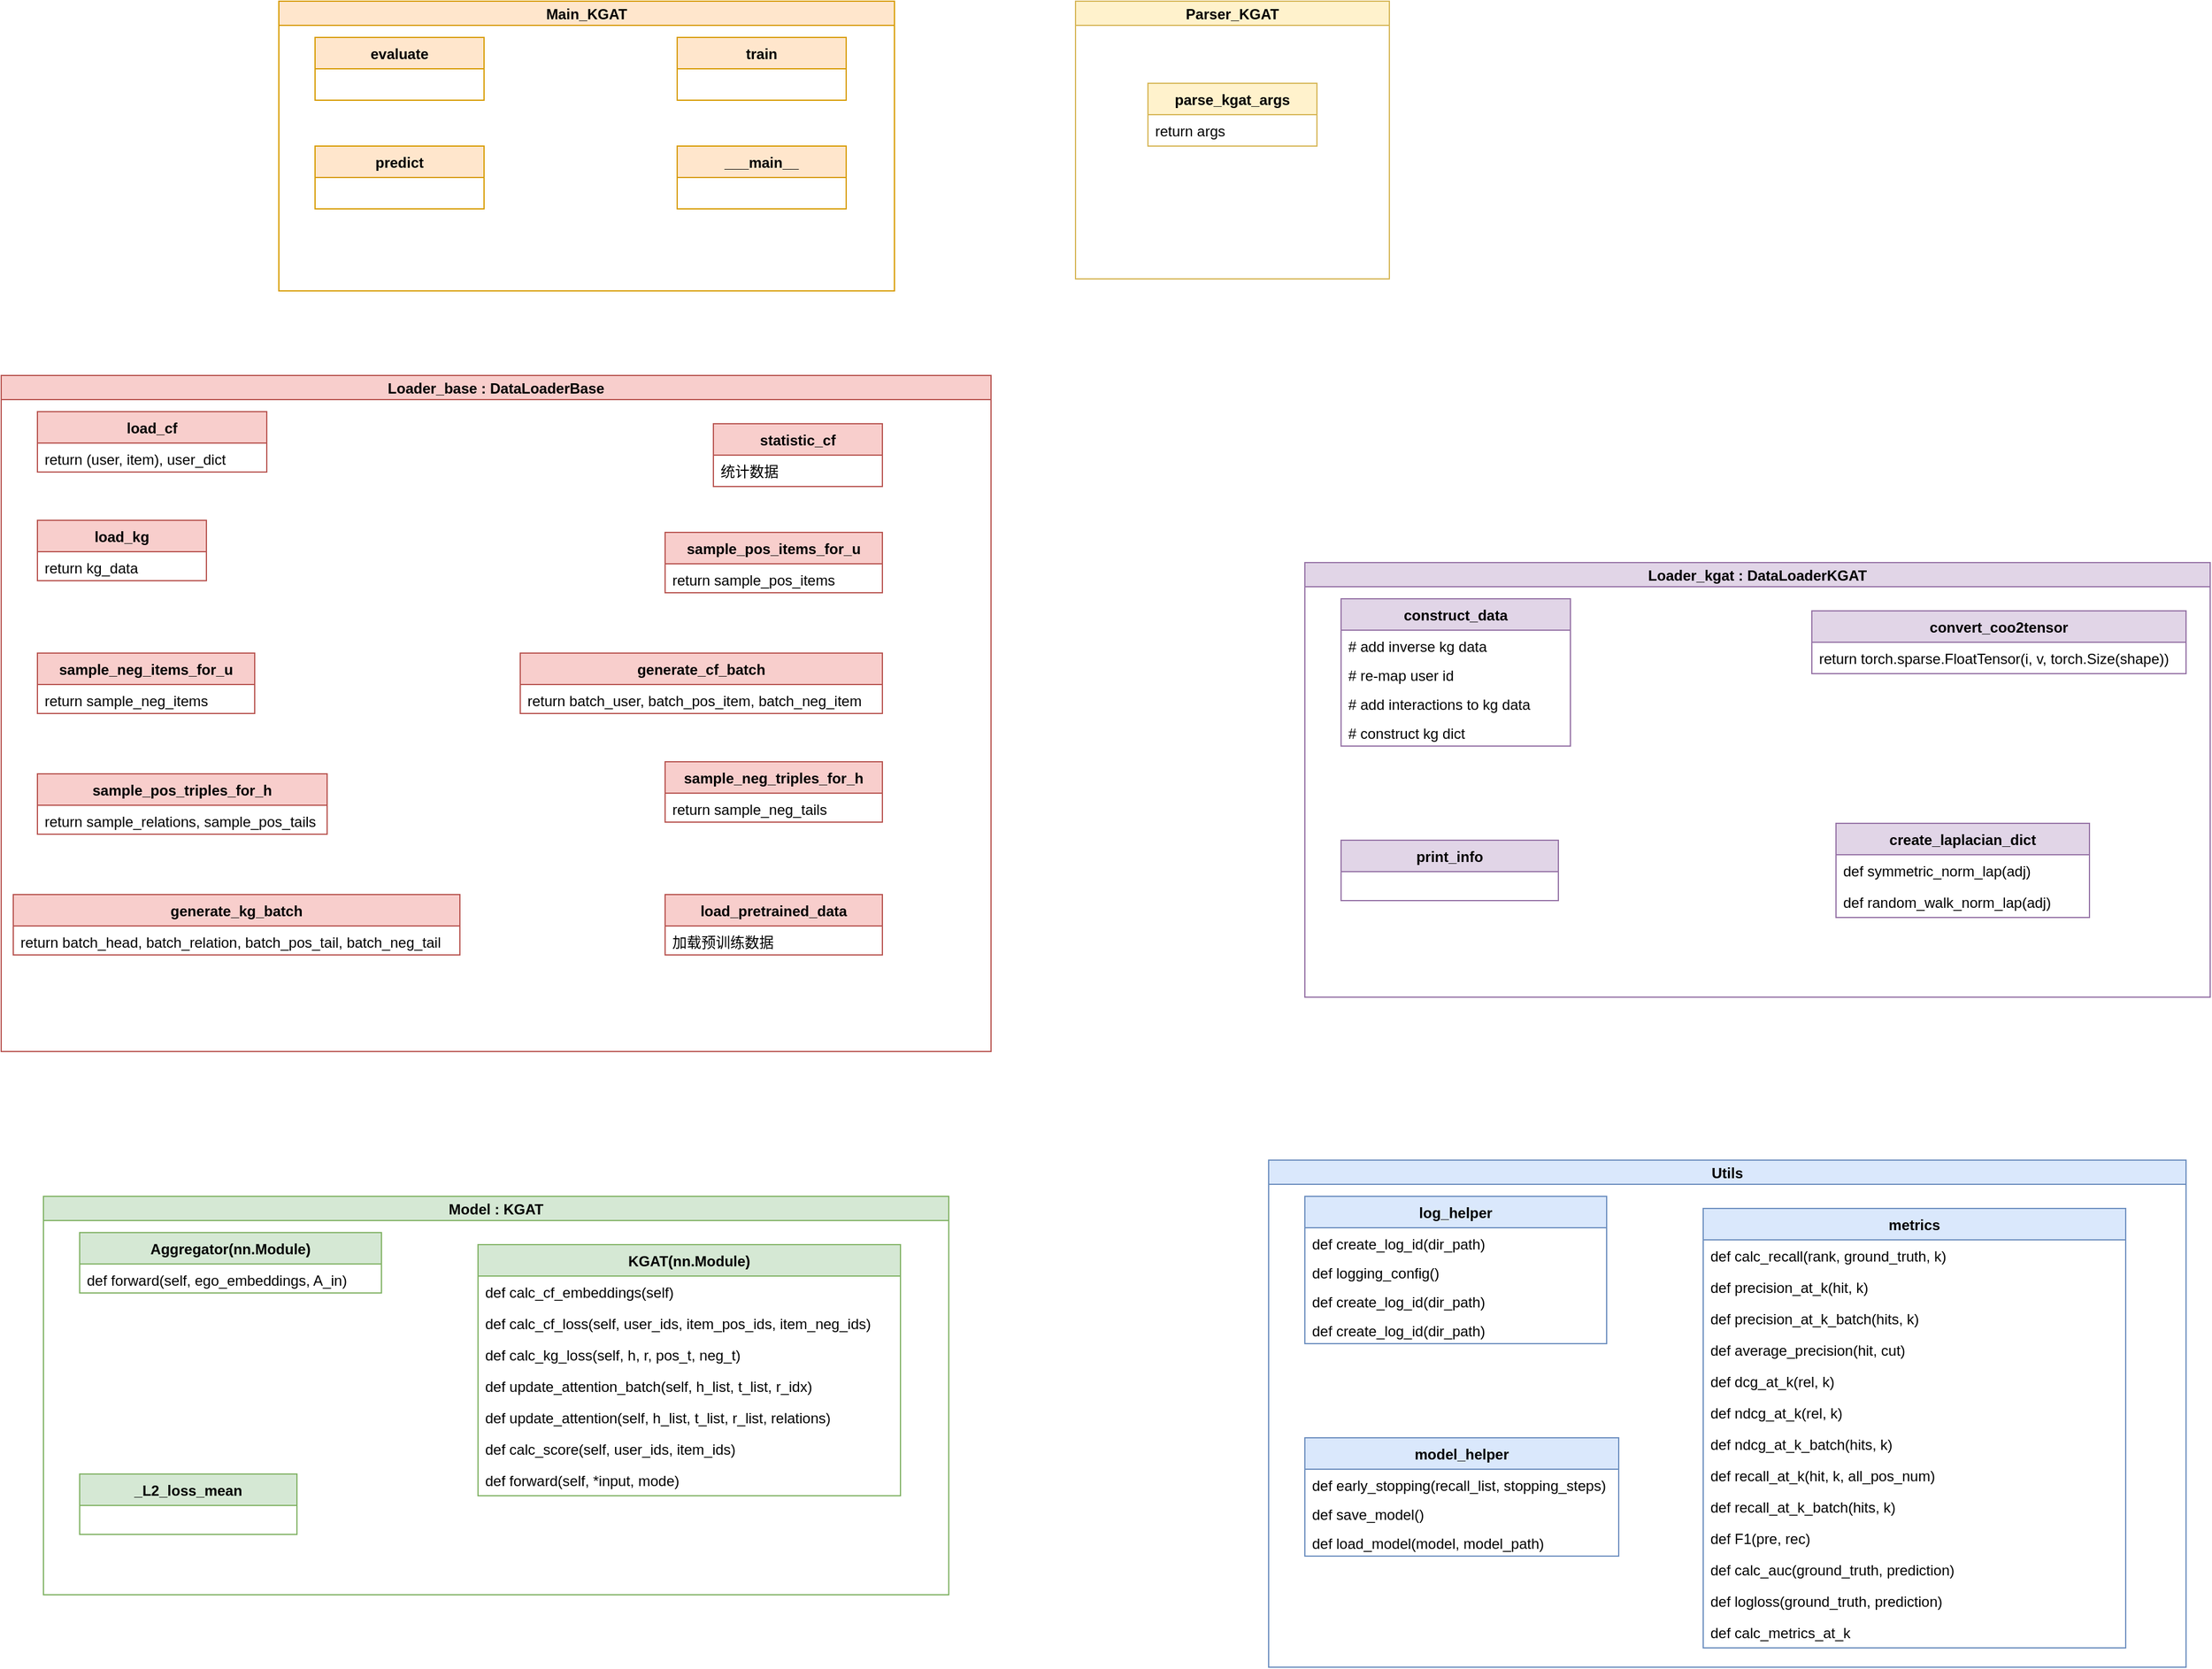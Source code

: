 <mxfile version="20.5.1" type="github">
  <diagram id="HvYnHT6d6fSKdx_S830e" name="第 1 页">
    <mxGraphModel dx="1922" dy="908" grid="1" gridSize="10" guides="1" tooltips="1" connect="1" arrows="1" fold="1" page="1" pageScale="1" pageWidth="827" pageHeight="1169" math="0" shadow="0">
      <root>
        <mxCell id="0" />
        <mxCell id="1" parent="0" />
        <mxCell id="Orb3IOBe8kNsTbs5YjRL-1" value="Main_KGAT" style="swimlane;startSize=20;horizontal=1;containerType=tree;fillColor=#ffe6cc;strokeColor=#d79b00;" vertex="1" parent="1">
          <mxGeometry x="290" y="120" width="510" height="240" as="geometry" />
        </mxCell>
        <mxCell id="Orb3IOBe8kNsTbs5YjRL-5" value="evaluate" style="swimlane;fontStyle=1;childLayout=stackLayout;horizontal=1;startSize=26;fillColor=#ffe6cc;horizontalStack=0;resizeParent=1;resizeParentMax=0;resizeLast=0;collapsible=1;marginBottom=0;strokeColor=#d79b00;" vertex="1" parent="Orb3IOBe8kNsTbs5YjRL-1">
          <mxGeometry x="30" y="30" width="140" height="52" as="geometry" />
        </mxCell>
        <mxCell id="Orb3IOBe8kNsTbs5YjRL-9" value="train" style="swimlane;fontStyle=1;childLayout=stackLayout;horizontal=1;startSize=26;fillColor=#ffe6cc;horizontalStack=0;resizeParent=1;resizeParentMax=0;resizeLast=0;collapsible=1;marginBottom=0;strokeColor=#d79b00;" vertex="1" parent="Orb3IOBe8kNsTbs5YjRL-1">
          <mxGeometry x="330" y="30" width="140" height="52" as="geometry" />
        </mxCell>
        <mxCell id="Orb3IOBe8kNsTbs5YjRL-13" value="predict" style="swimlane;fontStyle=1;childLayout=stackLayout;horizontal=1;startSize=26;fillColor=#ffe6cc;horizontalStack=0;resizeParent=1;resizeParentMax=0;resizeLast=0;collapsible=1;marginBottom=0;strokeColor=#d79b00;" vertex="1" parent="Orb3IOBe8kNsTbs5YjRL-1">
          <mxGeometry x="30" y="120" width="140" height="52" as="geometry" />
        </mxCell>
        <mxCell id="Orb3IOBe8kNsTbs5YjRL-17" value="___main__" style="swimlane;fontStyle=1;childLayout=stackLayout;horizontal=1;startSize=26;fillColor=#ffe6cc;horizontalStack=0;resizeParent=1;resizeParentMax=0;resizeLast=0;collapsible=1;marginBottom=0;strokeColor=#d79b00;" vertex="1" parent="Orb3IOBe8kNsTbs5YjRL-1">
          <mxGeometry x="330" y="120" width="140" height="52" as="geometry" />
        </mxCell>
        <mxCell id="Orb3IOBe8kNsTbs5YjRL-18" value="Parser_KGAT" style="swimlane;startSize=20;horizontal=1;containerType=tree;fillColor=#fff2cc;strokeColor=#d6b656;" vertex="1" parent="1">
          <mxGeometry x="950" y="120" width="260" height="230" as="geometry" />
        </mxCell>
        <mxCell id="Orb3IOBe8kNsTbs5YjRL-19" value="parse_kgat_args" style="swimlane;fontStyle=1;childLayout=stackLayout;horizontal=1;startSize=26;fillColor=#fff2cc;horizontalStack=0;resizeParent=1;resizeParentMax=0;resizeLast=0;collapsible=1;marginBottom=0;strokeColor=#d6b656;" vertex="1" parent="Orb3IOBe8kNsTbs5YjRL-18">
          <mxGeometry x="60" y="68" width="140" height="52" as="geometry" />
        </mxCell>
        <mxCell id="Orb3IOBe8kNsTbs5YjRL-96" value="return args" style="text;strokeColor=none;fillColor=none;align=left;verticalAlign=top;spacingLeft=4;spacingRight=4;overflow=hidden;rotatable=0;points=[[0,0.5],[1,0.5]];portConstraint=eastwest;" vertex="1" parent="Orb3IOBe8kNsTbs5YjRL-19">
          <mxGeometry y="26" width="140" height="26" as="geometry" />
        </mxCell>
        <mxCell id="Orb3IOBe8kNsTbs5YjRL-23" value="Loader_base : DataLoaderBase" style="swimlane;startSize=20;horizontal=1;containerType=tree;fillColor=#f8cecc;strokeColor=#b85450;" vertex="1" parent="1">
          <mxGeometry x="60" y="430" width="820" height="560" as="geometry" />
        </mxCell>
        <mxCell id="Orb3IOBe8kNsTbs5YjRL-24" value="load_cf" style="swimlane;fontStyle=1;childLayout=stackLayout;horizontal=1;startSize=26;fillColor=#f8cecc;horizontalStack=0;resizeParent=1;resizeParentMax=0;resizeLast=0;collapsible=1;marginBottom=0;strokeColor=#b85450;" vertex="1" parent="Orb3IOBe8kNsTbs5YjRL-23">
          <mxGeometry x="30" y="30" width="190" height="50" as="geometry" />
        </mxCell>
        <mxCell id="Orb3IOBe8kNsTbs5YjRL-42" value="return (user, item), user_dict" style="text;strokeColor=none;fillColor=none;align=left;verticalAlign=top;spacingLeft=4;spacingRight=4;overflow=hidden;rotatable=0;points=[[0,0.5],[1,0.5]];portConstraint=eastwest;" vertex="1" parent="Orb3IOBe8kNsTbs5YjRL-24">
          <mxGeometry y="26" width="190" height="24" as="geometry" />
        </mxCell>
        <mxCell id="Orb3IOBe8kNsTbs5YjRL-26" value="load_kg" style="swimlane;fontStyle=1;childLayout=stackLayout;horizontal=1;startSize=26;fillColor=#f8cecc;horizontalStack=0;resizeParent=1;resizeParentMax=0;resizeLast=0;collapsible=1;marginBottom=0;strokeColor=#b85450;" vertex="1" parent="Orb3IOBe8kNsTbs5YjRL-23">
          <mxGeometry x="30" y="120" width="140" height="50" as="geometry" />
        </mxCell>
        <mxCell id="Orb3IOBe8kNsTbs5YjRL-44" value="return kg_data" style="text;strokeColor=none;fillColor=none;align=left;verticalAlign=top;spacingLeft=4;spacingRight=4;overflow=hidden;rotatable=0;points=[[0,0.5],[1,0.5]];portConstraint=eastwest;" vertex="1" parent="Orb3IOBe8kNsTbs5YjRL-26">
          <mxGeometry y="26" width="140" height="24" as="geometry" />
        </mxCell>
        <mxCell id="Orb3IOBe8kNsTbs5YjRL-28" value="sample_neg_items_for_u" style="swimlane;fontStyle=1;childLayout=stackLayout;horizontal=1;startSize=26;fillColor=#f8cecc;horizontalStack=0;resizeParent=1;resizeParentMax=0;resizeLast=0;collapsible=1;marginBottom=0;strokeColor=#b85450;" vertex="1" parent="Orb3IOBe8kNsTbs5YjRL-23">
          <mxGeometry x="30" y="230" width="180" height="50" as="geometry" />
        </mxCell>
        <mxCell id="Orb3IOBe8kNsTbs5YjRL-46" value="return sample_neg_items" style="text;strokeColor=none;fillColor=none;align=left;verticalAlign=top;spacingLeft=4;spacingRight=4;overflow=hidden;rotatable=0;points=[[0,0.5],[1,0.5]];portConstraint=eastwest;" vertex="1" parent="Orb3IOBe8kNsTbs5YjRL-28">
          <mxGeometry y="26" width="180" height="24" as="geometry" />
        </mxCell>
        <mxCell id="Orb3IOBe8kNsTbs5YjRL-29" value="generate_cf_batch" style="swimlane;fontStyle=1;childLayout=stackLayout;horizontal=1;startSize=26;fillColor=#f8cecc;horizontalStack=0;resizeParent=1;resizeParentMax=0;resizeLast=0;collapsible=1;marginBottom=0;strokeColor=#b85450;" vertex="1" parent="Orb3IOBe8kNsTbs5YjRL-23">
          <mxGeometry x="430" y="230" width="300" height="50" as="geometry" />
        </mxCell>
        <mxCell id="Orb3IOBe8kNsTbs5YjRL-47" value="return batch_user, batch_pos_item, batch_neg_item" style="text;strokeColor=none;fillColor=none;align=left;verticalAlign=top;spacingLeft=4;spacingRight=4;overflow=hidden;rotatable=0;points=[[0,0.5],[1,0.5]];portConstraint=eastwest;" vertex="1" parent="Orb3IOBe8kNsTbs5YjRL-29">
          <mxGeometry y="26" width="300" height="24" as="geometry" />
        </mxCell>
        <mxCell id="Orb3IOBe8kNsTbs5YjRL-30" value="sample_pos_triples_for_h" style="swimlane;fontStyle=1;childLayout=stackLayout;horizontal=1;startSize=26;fillColor=#f8cecc;horizontalStack=0;resizeParent=1;resizeParentMax=0;resizeLast=0;collapsible=1;marginBottom=0;strokeColor=#b85450;" vertex="1" parent="Orb3IOBe8kNsTbs5YjRL-23">
          <mxGeometry x="30" y="330" width="240" height="50" as="geometry" />
        </mxCell>
        <mxCell id="Orb3IOBe8kNsTbs5YjRL-48" value="return sample_relations, sample_pos_tails" style="text;strokeColor=none;fillColor=none;align=left;verticalAlign=top;spacingLeft=4;spacingRight=4;overflow=hidden;rotatable=0;points=[[0,0.5],[1,0.5]];portConstraint=eastwest;" vertex="1" parent="Orb3IOBe8kNsTbs5YjRL-30">
          <mxGeometry y="26" width="240" height="24" as="geometry" />
        </mxCell>
        <mxCell id="Orb3IOBe8kNsTbs5YjRL-31" value="sample_neg_triples_for_h" style="swimlane;fontStyle=1;childLayout=stackLayout;horizontal=1;startSize=26;fillColor=#f8cecc;horizontalStack=0;resizeParent=1;resizeParentMax=0;resizeLast=0;collapsible=1;marginBottom=0;strokeColor=#b85450;" vertex="1" parent="Orb3IOBe8kNsTbs5YjRL-23">
          <mxGeometry x="550" y="320" width="180" height="50" as="geometry" />
        </mxCell>
        <mxCell id="Orb3IOBe8kNsTbs5YjRL-49" value="return sample_neg_tails" style="text;strokeColor=none;fillColor=none;align=left;verticalAlign=top;spacingLeft=4;spacingRight=4;overflow=hidden;rotatable=0;points=[[0,0.5],[1,0.5]];portConstraint=eastwest;" vertex="1" parent="Orb3IOBe8kNsTbs5YjRL-31">
          <mxGeometry y="26" width="180" height="24" as="geometry" />
        </mxCell>
        <mxCell id="Orb3IOBe8kNsTbs5YjRL-32" value="generate_kg_batch" style="swimlane;fontStyle=1;childLayout=stackLayout;horizontal=1;startSize=26;fillColor=#f8cecc;horizontalStack=0;resizeParent=1;resizeParentMax=0;resizeLast=0;collapsible=1;marginBottom=0;strokeColor=#b85450;" vertex="1" parent="Orb3IOBe8kNsTbs5YjRL-23">
          <mxGeometry x="10" y="430" width="370" height="50" as="geometry" />
        </mxCell>
        <mxCell id="Orb3IOBe8kNsTbs5YjRL-50" value="return batch_head, batch_relation, batch_pos_tail, batch_neg_tail" style="text;strokeColor=none;fillColor=none;align=left;verticalAlign=top;spacingLeft=4;spacingRight=4;overflow=hidden;rotatable=0;points=[[0,0.5],[1,0.5]];portConstraint=eastwest;" vertex="1" parent="Orb3IOBe8kNsTbs5YjRL-32">
          <mxGeometry y="26" width="370" height="24" as="geometry" />
        </mxCell>
        <mxCell id="Orb3IOBe8kNsTbs5YjRL-33" value="load_pretrained_data" style="swimlane;fontStyle=1;childLayout=stackLayout;horizontal=1;startSize=26;fillColor=#f8cecc;horizontalStack=0;resizeParent=1;resizeParentMax=0;resizeLast=0;collapsible=1;marginBottom=0;strokeColor=#b85450;" vertex="1" parent="Orb3IOBe8kNsTbs5YjRL-23">
          <mxGeometry x="550" y="430" width="180" height="50" as="geometry" />
        </mxCell>
        <mxCell id="Orb3IOBe8kNsTbs5YjRL-51" value="加载预训练数据" style="text;strokeColor=none;fillColor=none;align=left;verticalAlign=top;spacingLeft=4;spacingRight=4;overflow=hidden;rotatable=0;points=[[0,0.5],[1,0.5]];portConstraint=eastwest;" vertex="1" parent="Orb3IOBe8kNsTbs5YjRL-33">
          <mxGeometry y="26" width="180" height="24" as="geometry" />
        </mxCell>
        <mxCell id="Orb3IOBe8kNsTbs5YjRL-25" value="statistic_cf" style="swimlane;fontStyle=1;childLayout=stackLayout;horizontal=1;startSize=26;fillColor=#f8cecc;horizontalStack=0;resizeParent=1;resizeParentMax=0;resizeLast=0;collapsible=1;marginBottom=0;strokeColor=#b85450;" vertex="1" parent="Orb3IOBe8kNsTbs5YjRL-23">
          <mxGeometry x="590" y="40" width="140" height="52" as="geometry" />
        </mxCell>
        <mxCell id="Orb3IOBe8kNsTbs5YjRL-39" value="统计数据" style="text;strokeColor=none;fillColor=none;align=left;verticalAlign=top;spacingLeft=4;spacingRight=4;overflow=hidden;rotatable=0;points=[[0,0.5],[1,0.5]];portConstraint=eastwest;" vertex="1" parent="Orb3IOBe8kNsTbs5YjRL-25">
          <mxGeometry y="26" width="140" height="26" as="geometry" />
        </mxCell>
        <mxCell id="Orb3IOBe8kNsTbs5YjRL-27" value="sample_pos_items_for_u" style="swimlane;fontStyle=1;childLayout=stackLayout;horizontal=1;startSize=26;fillColor=#f8cecc;horizontalStack=0;resizeParent=1;resizeParentMax=0;resizeLast=0;collapsible=1;marginBottom=0;strokeColor=#b85450;" vertex="1" parent="Orb3IOBe8kNsTbs5YjRL-23">
          <mxGeometry x="550" y="130" width="180" height="50" as="geometry" />
        </mxCell>
        <mxCell id="Orb3IOBe8kNsTbs5YjRL-45" value="return sample_pos_items" style="text;strokeColor=none;fillColor=none;align=left;verticalAlign=top;spacingLeft=4;spacingRight=4;overflow=hidden;rotatable=0;points=[[0,0.5],[1,0.5]];portConstraint=eastwest;" vertex="1" parent="Orb3IOBe8kNsTbs5YjRL-27">
          <mxGeometry y="26" width="180" height="24" as="geometry" />
        </mxCell>
        <mxCell id="Orb3IOBe8kNsTbs5YjRL-52" value="Loader_kgat : DataLoaderKGAT" style="swimlane;startSize=20;horizontal=1;containerType=tree;fillColor=#e1d5e7;strokeColor=#9673a6;" vertex="1" parent="1">
          <mxGeometry x="1140" y="585" width="750" height="360" as="geometry" />
        </mxCell>
        <mxCell id="Orb3IOBe8kNsTbs5YjRL-53" value="construct_data" style="swimlane;fontStyle=1;childLayout=stackLayout;horizontal=1;startSize=26;fillColor=#e1d5e7;horizontalStack=0;resizeParent=1;resizeParentMax=0;resizeLast=0;collapsible=1;marginBottom=0;strokeColor=#9673a6;" vertex="1" parent="Orb3IOBe8kNsTbs5YjRL-52">
          <mxGeometry x="30" y="30" width="190" height="122" as="geometry" />
        </mxCell>
        <mxCell id="Orb3IOBe8kNsTbs5YjRL-54" value="# add inverse kg data" style="text;strokeColor=none;fillColor=none;align=left;verticalAlign=top;spacingLeft=4;spacingRight=4;overflow=hidden;rotatable=0;points=[[0,0.5],[1,0.5]];portConstraint=eastwest;" vertex="1" parent="Orb3IOBe8kNsTbs5YjRL-53">
          <mxGeometry y="26" width="190" height="24" as="geometry" />
        </mxCell>
        <mxCell id="Orb3IOBe8kNsTbs5YjRL-74" value="# re-map user id" style="text;strokeColor=none;fillColor=none;align=left;verticalAlign=top;spacingLeft=4;spacingRight=4;overflow=hidden;rotatable=0;points=[[0,0.5],[1,0.5]];portConstraint=eastwest;" vertex="1" parent="Orb3IOBe8kNsTbs5YjRL-53">
          <mxGeometry y="50" width="190" height="24" as="geometry" />
        </mxCell>
        <mxCell id="Orb3IOBe8kNsTbs5YjRL-75" value="# add interactions to kg data" style="text;strokeColor=none;fillColor=none;align=left;verticalAlign=top;spacingLeft=4;spacingRight=4;overflow=hidden;rotatable=0;points=[[0,0.5],[1,0.5]];portConstraint=eastwest;" vertex="1" parent="Orb3IOBe8kNsTbs5YjRL-53">
          <mxGeometry y="74" width="190" height="24" as="geometry" />
        </mxCell>
        <mxCell id="Orb3IOBe8kNsTbs5YjRL-76" value="# construct kg dict" style="text;strokeColor=none;fillColor=none;align=left;verticalAlign=top;spacingLeft=4;spacingRight=4;overflow=hidden;rotatable=0;points=[[0,0.5],[1,0.5]];portConstraint=eastwest;" vertex="1" parent="Orb3IOBe8kNsTbs5YjRL-53">
          <mxGeometry y="98" width="190" height="24" as="geometry" />
        </mxCell>
        <mxCell id="Orb3IOBe8kNsTbs5YjRL-57" value="print_info" style="swimlane;fontStyle=1;childLayout=stackLayout;horizontal=1;startSize=26;fillColor=#e1d5e7;horizontalStack=0;resizeParent=1;resizeParentMax=0;resizeLast=0;collapsible=1;marginBottom=0;strokeColor=#9673a6;" vertex="1" parent="Orb3IOBe8kNsTbs5YjRL-52">
          <mxGeometry x="30" y="230" width="180" height="50" as="geometry" />
        </mxCell>
        <mxCell id="Orb3IOBe8kNsTbs5YjRL-69" value="convert_coo2tensor" style="swimlane;fontStyle=1;childLayout=stackLayout;horizontal=1;startSize=26;fillColor=#e1d5e7;horizontalStack=0;resizeParent=1;resizeParentMax=0;resizeLast=0;collapsible=1;marginBottom=0;strokeColor=#9673a6;" vertex="1" parent="Orb3IOBe8kNsTbs5YjRL-52">
          <mxGeometry x="420" y="40" width="310" height="52" as="geometry" />
        </mxCell>
        <mxCell id="Orb3IOBe8kNsTbs5YjRL-70" value="return torch.sparse.FloatTensor(i, v, torch.Size(shape))" style="text;strokeColor=none;fillColor=none;align=left;verticalAlign=top;spacingLeft=4;spacingRight=4;overflow=hidden;rotatable=0;points=[[0,0.5],[1,0.5]];portConstraint=eastwest;" vertex="1" parent="Orb3IOBe8kNsTbs5YjRL-69">
          <mxGeometry y="26" width="310" height="26" as="geometry" />
        </mxCell>
        <mxCell id="Orb3IOBe8kNsTbs5YjRL-71" value="create_laplacian_dict" style="swimlane;fontStyle=1;childLayout=stackLayout;horizontal=1;startSize=26;fillColor=#e1d5e7;horizontalStack=0;resizeParent=1;resizeParentMax=0;resizeLast=0;collapsible=1;marginBottom=0;strokeColor=#9673a6;" vertex="1" parent="Orb3IOBe8kNsTbs5YjRL-52">
          <mxGeometry x="440" y="216" width="210" height="78" as="geometry" />
        </mxCell>
        <mxCell id="Orb3IOBe8kNsTbs5YjRL-77" value="def symmetric_norm_lap(adj)" style="text;strokeColor=none;fillColor=none;align=left;verticalAlign=top;spacingLeft=4;spacingRight=4;overflow=hidden;rotatable=0;points=[[0,0.5],[1,0.5]];portConstraint=eastwest;" vertex="1" parent="Orb3IOBe8kNsTbs5YjRL-71">
          <mxGeometry y="26" width="210" height="26" as="geometry" />
        </mxCell>
        <mxCell id="Orb3IOBe8kNsTbs5YjRL-78" value="def random_walk_norm_lap(adj)" style="text;strokeColor=none;fillColor=none;align=left;verticalAlign=top;spacingLeft=4;spacingRight=4;overflow=hidden;rotatable=0;points=[[0,0.5],[1,0.5]];portConstraint=eastwest;" vertex="1" parent="Orb3IOBe8kNsTbs5YjRL-71">
          <mxGeometry y="52" width="210" height="26" as="geometry" />
        </mxCell>
        <mxCell id="Orb3IOBe8kNsTbs5YjRL-79" value="Model : KGAT" style="swimlane;startSize=20;horizontal=1;containerType=tree;fillColor=#d5e8d4;strokeColor=#82b366;" vertex="1" parent="1">
          <mxGeometry x="95" y="1110" width="750" height="330" as="geometry" />
        </mxCell>
        <mxCell id="Orb3IOBe8kNsTbs5YjRL-80" value="Aggregator(nn.Module)" style="swimlane;fontStyle=1;childLayout=stackLayout;horizontal=1;startSize=26;fillColor=#d5e8d4;horizontalStack=0;resizeParent=1;resizeParentMax=0;resizeLast=0;collapsible=1;marginBottom=0;strokeColor=#82b366;" vertex="1" parent="Orb3IOBe8kNsTbs5YjRL-79">
          <mxGeometry x="30" y="30" width="250" height="50" as="geometry" />
        </mxCell>
        <mxCell id="Orb3IOBe8kNsTbs5YjRL-81" value="def forward(self, ego_embeddings, A_in)" style="text;strokeColor=none;fillColor=none;align=left;verticalAlign=top;spacingLeft=4;spacingRight=4;overflow=hidden;rotatable=0;points=[[0,0.5],[1,0.5]];portConstraint=eastwest;" vertex="1" parent="Orb3IOBe8kNsTbs5YjRL-80">
          <mxGeometry y="26" width="250" height="24" as="geometry" />
        </mxCell>
        <mxCell id="Orb3IOBe8kNsTbs5YjRL-85" value="_L2_loss_mean" style="swimlane;fontStyle=1;childLayout=stackLayout;horizontal=1;startSize=26;fillColor=#d5e8d4;horizontalStack=0;resizeParent=1;resizeParentMax=0;resizeLast=0;collapsible=1;marginBottom=0;strokeColor=#82b366;" vertex="1" parent="Orb3IOBe8kNsTbs5YjRL-79">
          <mxGeometry x="30" y="230" width="180" height="50" as="geometry" />
        </mxCell>
        <mxCell id="Orb3IOBe8kNsTbs5YjRL-88" value="KGAT(nn.Module)" style="swimlane;fontStyle=1;childLayout=stackLayout;horizontal=1;startSize=26;fillColor=#d5e8d4;horizontalStack=0;resizeParent=1;resizeParentMax=0;resizeLast=0;collapsible=1;marginBottom=0;strokeColor=#82b366;" vertex="1" parent="Orb3IOBe8kNsTbs5YjRL-79">
          <mxGeometry x="360" y="40" width="350" height="208" as="geometry" />
        </mxCell>
        <mxCell id="Orb3IOBe8kNsTbs5YjRL-89" value="def calc_cf_embeddings(self)" style="text;strokeColor=none;fillColor=none;align=left;verticalAlign=top;spacingLeft=4;spacingRight=4;overflow=hidden;rotatable=0;points=[[0,0.5],[1,0.5]];portConstraint=eastwest;" vertex="1" parent="Orb3IOBe8kNsTbs5YjRL-88">
          <mxGeometry y="26" width="350" height="26" as="geometry" />
        </mxCell>
        <mxCell id="Orb3IOBe8kNsTbs5YjRL-90" value="def calc_cf_loss(self, user_ids, item_pos_ids, item_neg_ids)" style="text;strokeColor=none;fillColor=none;align=left;verticalAlign=top;spacingLeft=4;spacingRight=4;overflow=hidden;rotatable=0;points=[[0,0.5],[1,0.5]];portConstraint=eastwest;" vertex="1" parent="Orb3IOBe8kNsTbs5YjRL-88">
          <mxGeometry y="52" width="350" height="26" as="geometry" />
        </mxCell>
        <mxCell id="Orb3IOBe8kNsTbs5YjRL-91" value="def calc_kg_loss(self, h, r, pos_t, neg_t)" style="text;strokeColor=none;fillColor=none;align=left;verticalAlign=top;spacingLeft=4;spacingRight=4;overflow=hidden;rotatable=0;points=[[0,0.5],[1,0.5]];portConstraint=eastwest;" vertex="1" parent="Orb3IOBe8kNsTbs5YjRL-88">
          <mxGeometry y="78" width="350" height="26" as="geometry" />
        </mxCell>
        <mxCell id="Orb3IOBe8kNsTbs5YjRL-92" value="def update_attention_batch(self, h_list, t_list, r_idx)" style="text;strokeColor=none;fillColor=none;align=left;verticalAlign=top;spacingLeft=4;spacingRight=4;overflow=hidden;rotatable=0;points=[[0,0.5],[1,0.5]];portConstraint=eastwest;" vertex="1" parent="Orb3IOBe8kNsTbs5YjRL-88">
          <mxGeometry y="104" width="350" height="26" as="geometry" />
        </mxCell>
        <mxCell id="Orb3IOBe8kNsTbs5YjRL-93" value="def update_attention(self, h_list, t_list, r_list, relations)" style="text;strokeColor=none;fillColor=none;align=left;verticalAlign=top;spacingLeft=4;spacingRight=4;overflow=hidden;rotatable=0;points=[[0,0.5],[1,0.5]];portConstraint=eastwest;" vertex="1" parent="Orb3IOBe8kNsTbs5YjRL-88">
          <mxGeometry y="130" width="350" height="26" as="geometry" />
        </mxCell>
        <mxCell id="Orb3IOBe8kNsTbs5YjRL-94" value="def calc_score(self, user_ids, item_ids)" style="text;strokeColor=none;fillColor=none;align=left;verticalAlign=top;spacingLeft=4;spacingRight=4;overflow=hidden;rotatable=0;points=[[0,0.5],[1,0.5]];portConstraint=eastwest;" vertex="1" parent="Orb3IOBe8kNsTbs5YjRL-88">
          <mxGeometry y="156" width="350" height="26" as="geometry" />
        </mxCell>
        <mxCell id="Orb3IOBe8kNsTbs5YjRL-95" value="def forward(self, *input, mode)" style="text;strokeColor=none;fillColor=none;align=left;verticalAlign=top;spacingLeft=4;spacingRight=4;overflow=hidden;rotatable=0;points=[[0,0.5],[1,0.5]];portConstraint=eastwest;" vertex="1" parent="Orb3IOBe8kNsTbs5YjRL-88">
          <mxGeometry y="182" width="350" height="26" as="geometry" />
        </mxCell>
        <mxCell id="Orb3IOBe8kNsTbs5YjRL-97" value="Utils" style="swimlane;startSize=20;horizontal=1;containerType=tree;fillColor=#dae8fc;strokeColor=#6c8ebf;" vertex="1" parent="1">
          <mxGeometry x="1110" y="1080" width="760" height="420" as="geometry" />
        </mxCell>
        <mxCell id="Orb3IOBe8kNsTbs5YjRL-98" value="log_helper" style="swimlane;fontStyle=1;childLayout=stackLayout;horizontal=1;startSize=26;fillColor=#dae8fc;horizontalStack=0;resizeParent=1;resizeParentMax=0;resizeLast=0;collapsible=1;marginBottom=0;strokeColor=#6c8ebf;" vertex="1" parent="Orb3IOBe8kNsTbs5YjRL-97">
          <mxGeometry x="30" y="30" width="250" height="122" as="geometry" />
        </mxCell>
        <mxCell id="Orb3IOBe8kNsTbs5YjRL-99" value="def create_log_id(dir_path)" style="text;strokeColor=none;fillColor=none;align=left;verticalAlign=top;spacingLeft=4;spacingRight=4;overflow=hidden;rotatable=0;points=[[0,0.5],[1,0.5]];portConstraint=eastwest;" vertex="1" parent="Orb3IOBe8kNsTbs5YjRL-98">
          <mxGeometry y="26" width="250" height="24" as="geometry" />
        </mxCell>
        <mxCell id="Orb3IOBe8kNsTbs5YjRL-109" value="def logging_config()" style="text;strokeColor=none;fillColor=none;align=left;verticalAlign=top;spacingLeft=4;spacingRight=4;overflow=hidden;rotatable=0;points=[[0,0.5],[1,0.5]];portConstraint=eastwest;" vertex="1" parent="Orb3IOBe8kNsTbs5YjRL-98">
          <mxGeometry y="50" width="250" height="24" as="geometry" />
        </mxCell>
        <mxCell id="Orb3IOBe8kNsTbs5YjRL-110" value="def create_log_id(dir_path)" style="text;strokeColor=none;fillColor=none;align=left;verticalAlign=top;spacingLeft=4;spacingRight=4;overflow=hidden;rotatable=0;points=[[0,0.5],[1,0.5]];portConstraint=eastwest;" vertex="1" parent="Orb3IOBe8kNsTbs5YjRL-98">
          <mxGeometry y="74" width="250" height="24" as="geometry" />
        </mxCell>
        <mxCell id="Orb3IOBe8kNsTbs5YjRL-111" value="def create_log_id(dir_path)" style="text;strokeColor=none;fillColor=none;align=left;verticalAlign=top;spacingLeft=4;spacingRight=4;overflow=hidden;rotatable=0;points=[[0,0.5],[1,0.5]];portConstraint=eastwest;" vertex="1" parent="Orb3IOBe8kNsTbs5YjRL-98">
          <mxGeometry y="98" width="250" height="24" as="geometry" />
        </mxCell>
        <mxCell id="Orb3IOBe8kNsTbs5YjRL-100" value="model_helper" style="swimlane;fontStyle=1;childLayout=stackLayout;horizontal=1;startSize=26;fillColor=#dae8fc;horizontalStack=0;resizeParent=1;resizeParentMax=0;resizeLast=0;collapsible=1;marginBottom=0;strokeColor=#6c8ebf;" vertex="1" parent="Orb3IOBe8kNsTbs5YjRL-97">
          <mxGeometry x="30" y="230" width="260" height="98" as="geometry" />
        </mxCell>
        <mxCell id="Orb3IOBe8kNsTbs5YjRL-119" value="def early_stopping(recall_list, stopping_steps)" style="text;strokeColor=none;fillColor=none;align=left;verticalAlign=top;spacingLeft=4;spacingRight=4;overflow=hidden;rotatable=0;points=[[0,0.5],[1,0.5]];portConstraint=eastwest;" vertex="1" parent="Orb3IOBe8kNsTbs5YjRL-100">
          <mxGeometry y="26" width="260" height="24" as="geometry" />
        </mxCell>
        <mxCell id="Orb3IOBe8kNsTbs5YjRL-120" value="def save_model()" style="text;strokeColor=none;fillColor=none;align=left;verticalAlign=top;spacingLeft=4;spacingRight=4;overflow=hidden;rotatable=0;points=[[0,0.5],[1,0.5]];portConstraint=eastwest;" vertex="1" parent="Orb3IOBe8kNsTbs5YjRL-100">
          <mxGeometry y="50" width="260" height="24" as="geometry" />
        </mxCell>
        <mxCell id="Orb3IOBe8kNsTbs5YjRL-121" value="def load_model(model, model_path)" style="text;strokeColor=none;fillColor=none;align=left;verticalAlign=top;spacingLeft=4;spacingRight=4;overflow=hidden;rotatable=0;points=[[0,0.5],[1,0.5]];portConstraint=eastwest;" vertex="1" parent="Orb3IOBe8kNsTbs5YjRL-100">
          <mxGeometry y="74" width="260" height="24" as="geometry" />
        </mxCell>
        <mxCell id="Orb3IOBe8kNsTbs5YjRL-101" value="metrics" style="swimlane;fontStyle=1;childLayout=stackLayout;horizontal=1;startSize=26;fillColor=#dae8fc;horizontalStack=0;resizeParent=1;resizeParentMax=0;resizeLast=0;collapsible=1;marginBottom=0;strokeColor=#6c8ebf;" vertex="1" parent="Orb3IOBe8kNsTbs5YjRL-97">
          <mxGeometry x="360" y="40" width="350" height="364" as="geometry" />
        </mxCell>
        <mxCell id="Orb3IOBe8kNsTbs5YjRL-102" value="def calc_recall(rank, ground_truth, k)" style="text;strokeColor=none;fillColor=none;align=left;verticalAlign=top;spacingLeft=4;spacingRight=4;overflow=hidden;rotatable=0;points=[[0,0.5],[1,0.5]];portConstraint=eastwest;" vertex="1" parent="Orb3IOBe8kNsTbs5YjRL-101">
          <mxGeometry y="26" width="350" height="26" as="geometry" />
        </mxCell>
        <mxCell id="Orb3IOBe8kNsTbs5YjRL-103" value="def precision_at_k(hit, k)" style="text;strokeColor=none;fillColor=none;align=left;verticalAlign=top;spacingLeft=4;spacingRight=4;overflow=hidden;rotatable=0;points=[[0,0.5],[1,0.5]];portConstraint=eastwest;" vertex="1" parent="Orb3IOBe8kNsTbs5YjRL-101">
          <mxGeometry y="52" width="350" height="26" as="geometry" />
        </mxCell>
        <mxCell id="Orb3IOBe8kNsTbs5YjRL-104" value="def precision_at_k_batch(hits, k)" style="text;strokeColor=none;fillColor=none;align=left;verticalAlign=top;spacingLeft=4;spacingRight=4;overflow=hidden;rotatable=0;points=[[0,0.5],[1,0.5]];portConstraint=eastwest;" vertex="1" parent="Orb3IOBe8kNsTbs5YjRL-101">
          <mxGeometry y="78" width="350" height="26" as="geometry" />
        </mxCell>
        <mxCell id="Orb3IOBe8kNsTbs5YjRL-105" value="def average_precision(hit, cut)" style="text;strokeColor=none;fillColor=none;align=left;verticalAlign=top;spacingLeft=4;spacingRight=4;overflow=hidden;rotatable=0;points=[[0,0.5],[1,0.5]];portConstraint=eastwest;" vertex="1" parent="Orb3IOBe8kNsTbs5YjRL-101">
          <mxGeometry y="104" width="350" height="26" as="geometry" />
        </mxCell>
        <mxCell id="Orb3IOBe8kNsTbs5YjRL-106" value="def dcg_at_k(rel, k)" style="text;strokeColor=none;fillColor=none;align=left;verticalAlign=top;spacingLeft=4;spacingRight=4;overflow=hidden;rotatable=0;points=[[0,0.5],[1,0.5]];portConstraint=eastwest;" vertex="1" parent="Orb3IOBe8kNsTbs5YjRL-101">
          <mxGeometry y="130" width="350" height="26" as="geometry" />
        </mxCell>
        <mxCell id="Orb3IOBe8kNsTbs5YjRL-107" value="def ndcg_at_k(rel, k)" style="text;strokeColor=none;fillColor=none;align=left;verticalAlign=top;spacingLeft=4;spacingRight=4;overflow=hidden;rotatable=0;points=[[0,0.5],[1,0.5]];portConstraint=eastwest;" vertex="1" parent="Orb3IOBe8kNsTbs5YjRL-101">
          <mxGeometry y="156" width="350" height="26" as="geometry" />
        </mxCell>
        <mxCell id="Orb3IOBe8kNsTbs5YjRL-108" value="def ndcg_at_k_batch(hits, k)" style="text;strokeColor=none;fillColor=none;align=left;verticalAlign=top;spacingLeft=4;spacingRight=4;overflow=hidden;rotatable=0;points=[[0,0.5],[1,0.5]];portConstraint=eastwest;" vertex="1" parent="Orb3IOBe8kNsTbs5YjRL-101">
          <mxGeometry y="182" width="350" height="26" as="geometry" />
        </mxCell>
        <mxCell id="Orb3IOBe8kNsTbs5YjRL-112" value="def recall_at_k(hit, k, all_pos_num)" style="text;strokeColor=none;fillColor=none;align=left;verticalAlign=top;spacingLeft=4;spacingRight=4;overflow=hidden;rotatable=0;points=[[0,0.5],[1,0.5]];portConstraint=eastwest;" vertex="1" parent="Orb3IOBe8kNsTbs5YjRL-101">
          <mxGeometry y="208" width="350" height="26" as="geometry" />
        </mxCell>
        <mxCell id="Orb3IOBe8kNsTbs5YjRL-113" value="def recall_at_k_batch(hits, k)" style="text;strokeColor=none;fillColor=none;align=left;verticalAlign=top;spacingLeft=4;spacingRight=4;overflow=hidden;rotatable=0;points=[[0,0.5],[1,0.5]];portConstraint=eastwest;" vertex="1" parent="Orb3IOBe8kNsTbs5YjRL-101">
          <mxGeometry y="234" width="350" height="26" as="geometry" />
        </mxCell>
        <mxCell id="Orb3IOBe8kNsTbs5YjRL-114" value="def F1(pre, rec)" style="text;strokeColor=none;fillColor=none;align=left;verticalAlign=top;spacingLeft=4;spacingRight=4;overflow=hidden;rotatable=0;points=[[0,0.5],[1,0.5]];portConstraint=eastwest;" vertex="1" parent="Orb3IOBe8kNsTbs5YjRL-101">
          <mxGeometry y="260" width="350" height="26" as="geometry" />
        </mxCell>
        <mxCell id="Orb3IOBe8kNsTbs5YjRL-115" value="def calc_auc(ground_truth, prediction)" style="text;strokeColor=none;fillColor=none;align=left;verticalAlign=top;spacingLeft=4;spacingRight=4;overflow=hidden;rotatable=0;points=[[0,0.5],[1,0.5]];portConstraint=eastwest;" vertex="1" parent="Orb3IOBe8kNsTbs5YjRL-101">
          <mxGeometry y="286" width="350" height="26" as="geometry" />
        </mxCell>
        <mxCell id="Orb3IOBe8kNsTbs5YjRL-116" value="def logloss(ground_truth, prediction)" style="text;strokeColor=none;fillColor=none;align=left;verticalAlign=top;spacingLeft=4;spacingRight=4;overflow=hidden;rotatable=0;points=[[0,0.5],[1,0.5]];portConstraint=eastwest;" vertex="1" parent="Orb3IOBe8kNsTbs5YjRL-101">
          <mxGeometry y="312" width="350" height="26" as="geometry" />
        </mxCell>
        <mxCell id="Orb3IOBe8kNsTbs5YjRL-117" value="def calc_metrics_at_k" style="text;strokeColor=none;fillColor=none;align=left;verticalAlign=top;spacingLeft=4;spacingRight=4;overflow=hidden;rotatable=0;points=[[0,0.5],[1,0.5]];portConstraint=eastwest;" vertex="1" parent="Orb3IOBe8kNsTbs5YjRL-101">
          <mxGeometry y="338" width="350" height="26" as="geometry" />
        </mxCell>
      </root>
    </mxGraphModel>
  </diagram>
</mxfile>
